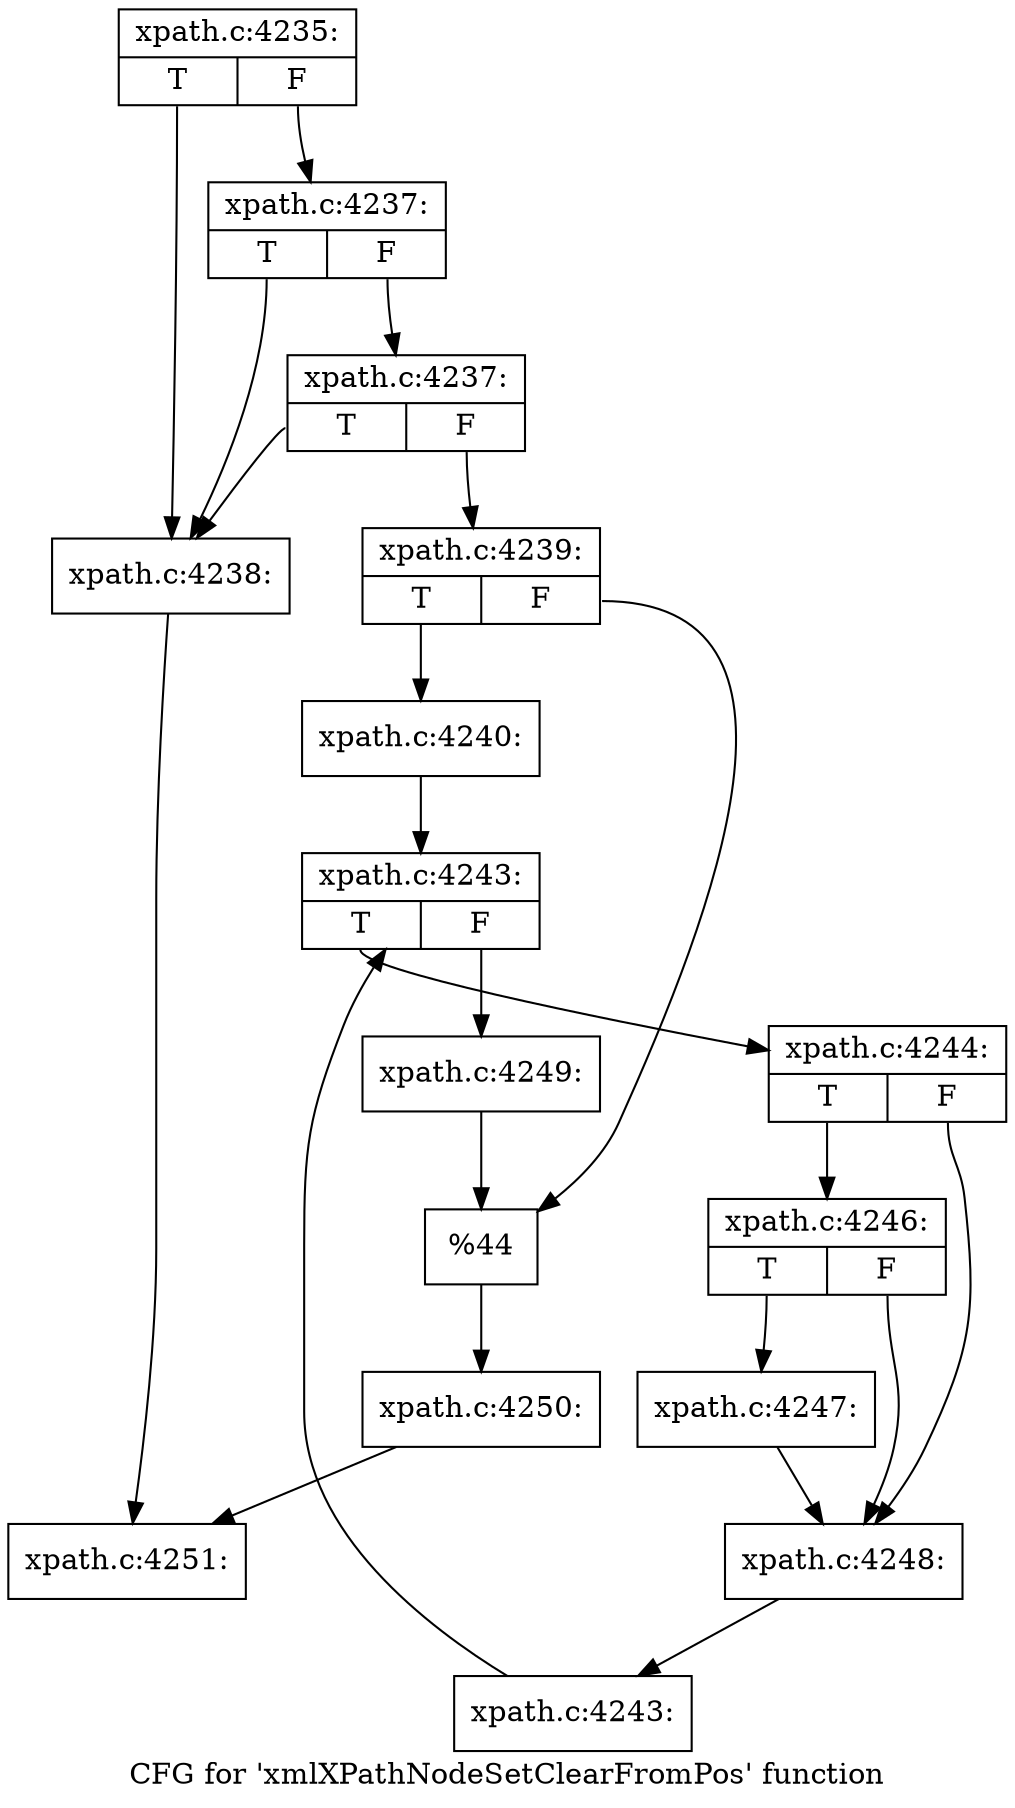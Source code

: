 digraph "CFG for 'xmlXPathNodeSetClearFromPos' function" {
	label="CFG for 'xmlXPathNodeSetClearFromPos' function";

	Node0x50658b0 [shape=record,label="{xpath.c:4235:|{<s0>T|<s1>F}}"];
	Node0x50658b0:s0 -> Node0x5066630;
	Node0x50658b0:s1 -> Node0x50667a0;
	Node0x50667a0 [shape=record,label="{xpath.c:4237:|{<s0>T|<s1>F}}"];
	Node0x50667a0:s0 -> Node0x5066630;
	Node0x50667a0:s1 -> Node0x5066720;
	Node0x5066720 [shape=record,label="{xpath.c:4237:|{<s0>T|<s1>F}}"];
	Node0x5066720:s0 -> Node0x5066630;
	Node0x5066720:s1 -> Node0x50666d0;
	Node0x5066630 [shape=record,label="{xpath.c:4238:}"];
	Node0x5066630 -> Node0x5066360;
	Node0x50666d0 [shape=record,label="{xpath.c:4239:|{<s0>T|<s1>F}}"];
	Node0x50666d0:s0 -> Node0x5067210;
	Node0x50666d0:s1 -> Node0x5067260;
	Node0x5067210 [shape=record,label="{xpath.c:4240:}"];
	Node0x5067210 -> Node0x5067cc0;
	Node0x5067cc0 [shape=record,label="{xpath.c:4243:|{<s0>T|<s1>F}}"];
	Node0x5067cc0:s0 -> Node0x4b68840;
	Node0x5067cc0:s1 -> Node0x5067ac0;
	Node0x4b68840 [shape=record,label="{xpath.c:4244:|{<s0>T|<s1>F}}"];
	Node0x4b68840:s0 -> Node0x50690d0;
	Node0x4b68840:s1 -> Node0x5069080;
	Node0x50690d0 [shape=record,label="{xpath.c:4246:|{<s0>T|<s1>F}}"];
	Node0x50690d0:s0 -> Node0x5069030;
	Node0x50690d0:s1 -> Node0x5069080;
	Node0x5069030 [shape=record,label="{xpath.c:4247:}"];
	Node0x5069030 -> Node0x5069080;
	Node0x5069080 [shape=record,label="{xpath.c:4248:}"];
	Node0x5069080 -> Node0x4b687b0;
	Node0x4b687b0 [shape=record,label="{xpath.c:4243:}"];
	Node0x4b687b0 -> Node0x5067cc0;
	Node0x5067ac0 [shape=record,label="{xpath.c:4249:}"];
	Node0x5067ac0 -> Node0x5067260;
	Node0x5067260 [shape=record,label="{%44}"];
	Node0x5067260 -> Node0x5066680;
	Node0x5066680 [shape=record,label="{xpath.c:4250:}"];
	Node0x5066680 -> Node0x5066360;
	Node0x5066360 [shape=record,label="{xpath.c:4251:}"];
}
